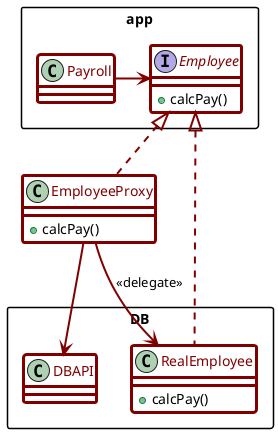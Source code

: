 @startuml

skinparam shadowing false
skinparam packageStyle rectangle

skinparam class {
  BackgroundColor White
  BorderThickness 3
  ArrowThickness 2
  ArrowColor Maroon
  BorderColor Maroon
  FontColor Maroon
}

package app {
  class Payroll
  interface Employee {
    + calcPay()
  }
}

package DB {
  class DBAPI
  class RealEmployee {
    + calcPay()
  }
}

class EmployeeProxy {
   + calcPay()
}

Employee <|.. EmployeeProxy
Payroll -> Employee
Employee <|.. RealEmployee
EmployeeProxy --> RealEmployee : <<delegate>>
EmployeeProxy -> DBAPI

@enduml
